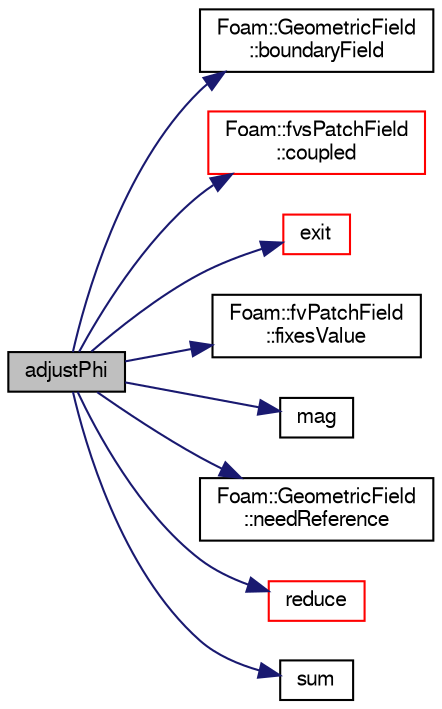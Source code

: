 digraph "adjustPhi"
{
  bgcolor="transparent";
  edge [fontname="FreeSans",fontsize="10",labelfontname="FreeSans",labelfontsize="10"];
  node [fontname="FreeSans",fontsize="10",shape=record];
  rankdir="LR";
  Node805 [label="adjustPhi",height=0.2,width=0.4,color="black", fillcolor="grey75", style="filled", fontcolor="black"];
  Node805 -> Node806 [color="midnightblue",fontsize="10",style="solid",fontname="FreeSans"];
  Node806 [label="Foam::GeometricField\l::boundaryField",height=0.2,width=0.4,color="black",URL="$a22434.html#a3c6c1a789b48ea0c5e8bff64f9c14f2d",tooltip="Return reference to GeometricBoundaryField. "];
  Node805 -> Node807 [color="midnightblue",fontsize="10",style="solid",fontname="FreeSans"];
  Node807 [label="Foam::fvsPatchField\l::coupled",height=0.2,width=0.4,color="red",URL="$a22426.html#a39c01db0e66d00fe0621a0c7e5fc4ead",tooltip="Return true if this patch field is coupled. "];
  Node805 -> Node878 [color="midnightblue",fontsize="10",style="solid",fontname="FreeSans"];
  Node878 [label="exit",height=0.2,width=0.4,color="red",URL="$a21124.html#a06ca7250d8e89caf05243ec094843642"];
  Node805 -> Node882 [color="midnightblue",fontsize="10",style="solid",fontname="FreeSans"];
  Node882 [label="Foam::fvPatchField\l::fixesValue",height=0.2,width=0.4,color="black",URL="$a22354.html#a0de932061a01f71d2b747c01a4d1a467",tooltip="Return true if this patch field fixes a value. "];
  Node805 -> Node883 [color="midnightblue",fontsize="10",style="solid",fontname="FreeSans"];
  Node883 [label="mag",height=0.2,width=0.4,color="black",URL="$a21124.html#a929da2a3fdcf3dacbbe0487d3a330dae"];
  Node805 -> Node884 [color="midnightblue",fontsize="10",style="solid",fontname="FreeSans"];
  Node884 [label="Foam::GeometricField\l::needReference",height=0.2,width=0.4,color="black",URL="$a22434.html#aa8ac5fb68ac9e9314981ffff9f7245b2",tooltip="Does the field need a reference level for solution. "];
  Node805 -> Node885 [color="midnightblue",fontsize="10",style="solid",fontname="FreeSans"];
  Node885 [label="reduce",height=0.2,width=0.4,color="red",URL="$a21124.html#a7ffd6af4acc2eb9ba72ee296b5ecda23"];
  Node805 -> Node900 [color="midnightblue",fontsize="10",style="solid",fontname="FreeSans"];
  Node900 [label="sum",height=0.2,width=0.4,color="black",URL="$a21124.html#a3d8733143aad0e03b300186ab4bef137"];
}

